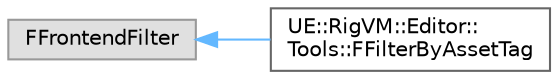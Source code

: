 digraph "Graphical Class Hierarchy"
{
 // INTERACTIVE_SVG=YES
 // LATEX_PDF_SIZE
  bgcolor="transparent";
  edge [fontname=Helvetica,fontsize=10,labelfontname=Helvetica,labelfontsize=10];
  node [fontname=Helvetica,fontsize=10,shape=box,height=0.2,width=0.4];
  rankdir="LR";
  Node0 [id="Node000000",label="FFrontendFilter",height=0.2,width=0.4,color="grey60", fillcolor="#E0E0E0", style="filled",tooltip=" "];
  Node0 -> Node1 [id="edge3904_Node000000_Node000001",dir="back",color="steelblue1",style="solid",tooltip=" "];
  Node1 [id="Node000001",label="UE::RigVM::Editor::\lTools::FFilterByAssetTag",height=0.2,width=0.4,color="grey40", fillcolor="white", style="filled",URL="$d4/d95/classUE_1_1RigVM_1_1Editor_1_1Tools_1_1FFilterByAssetTag.html",tooltip=" "];
}
